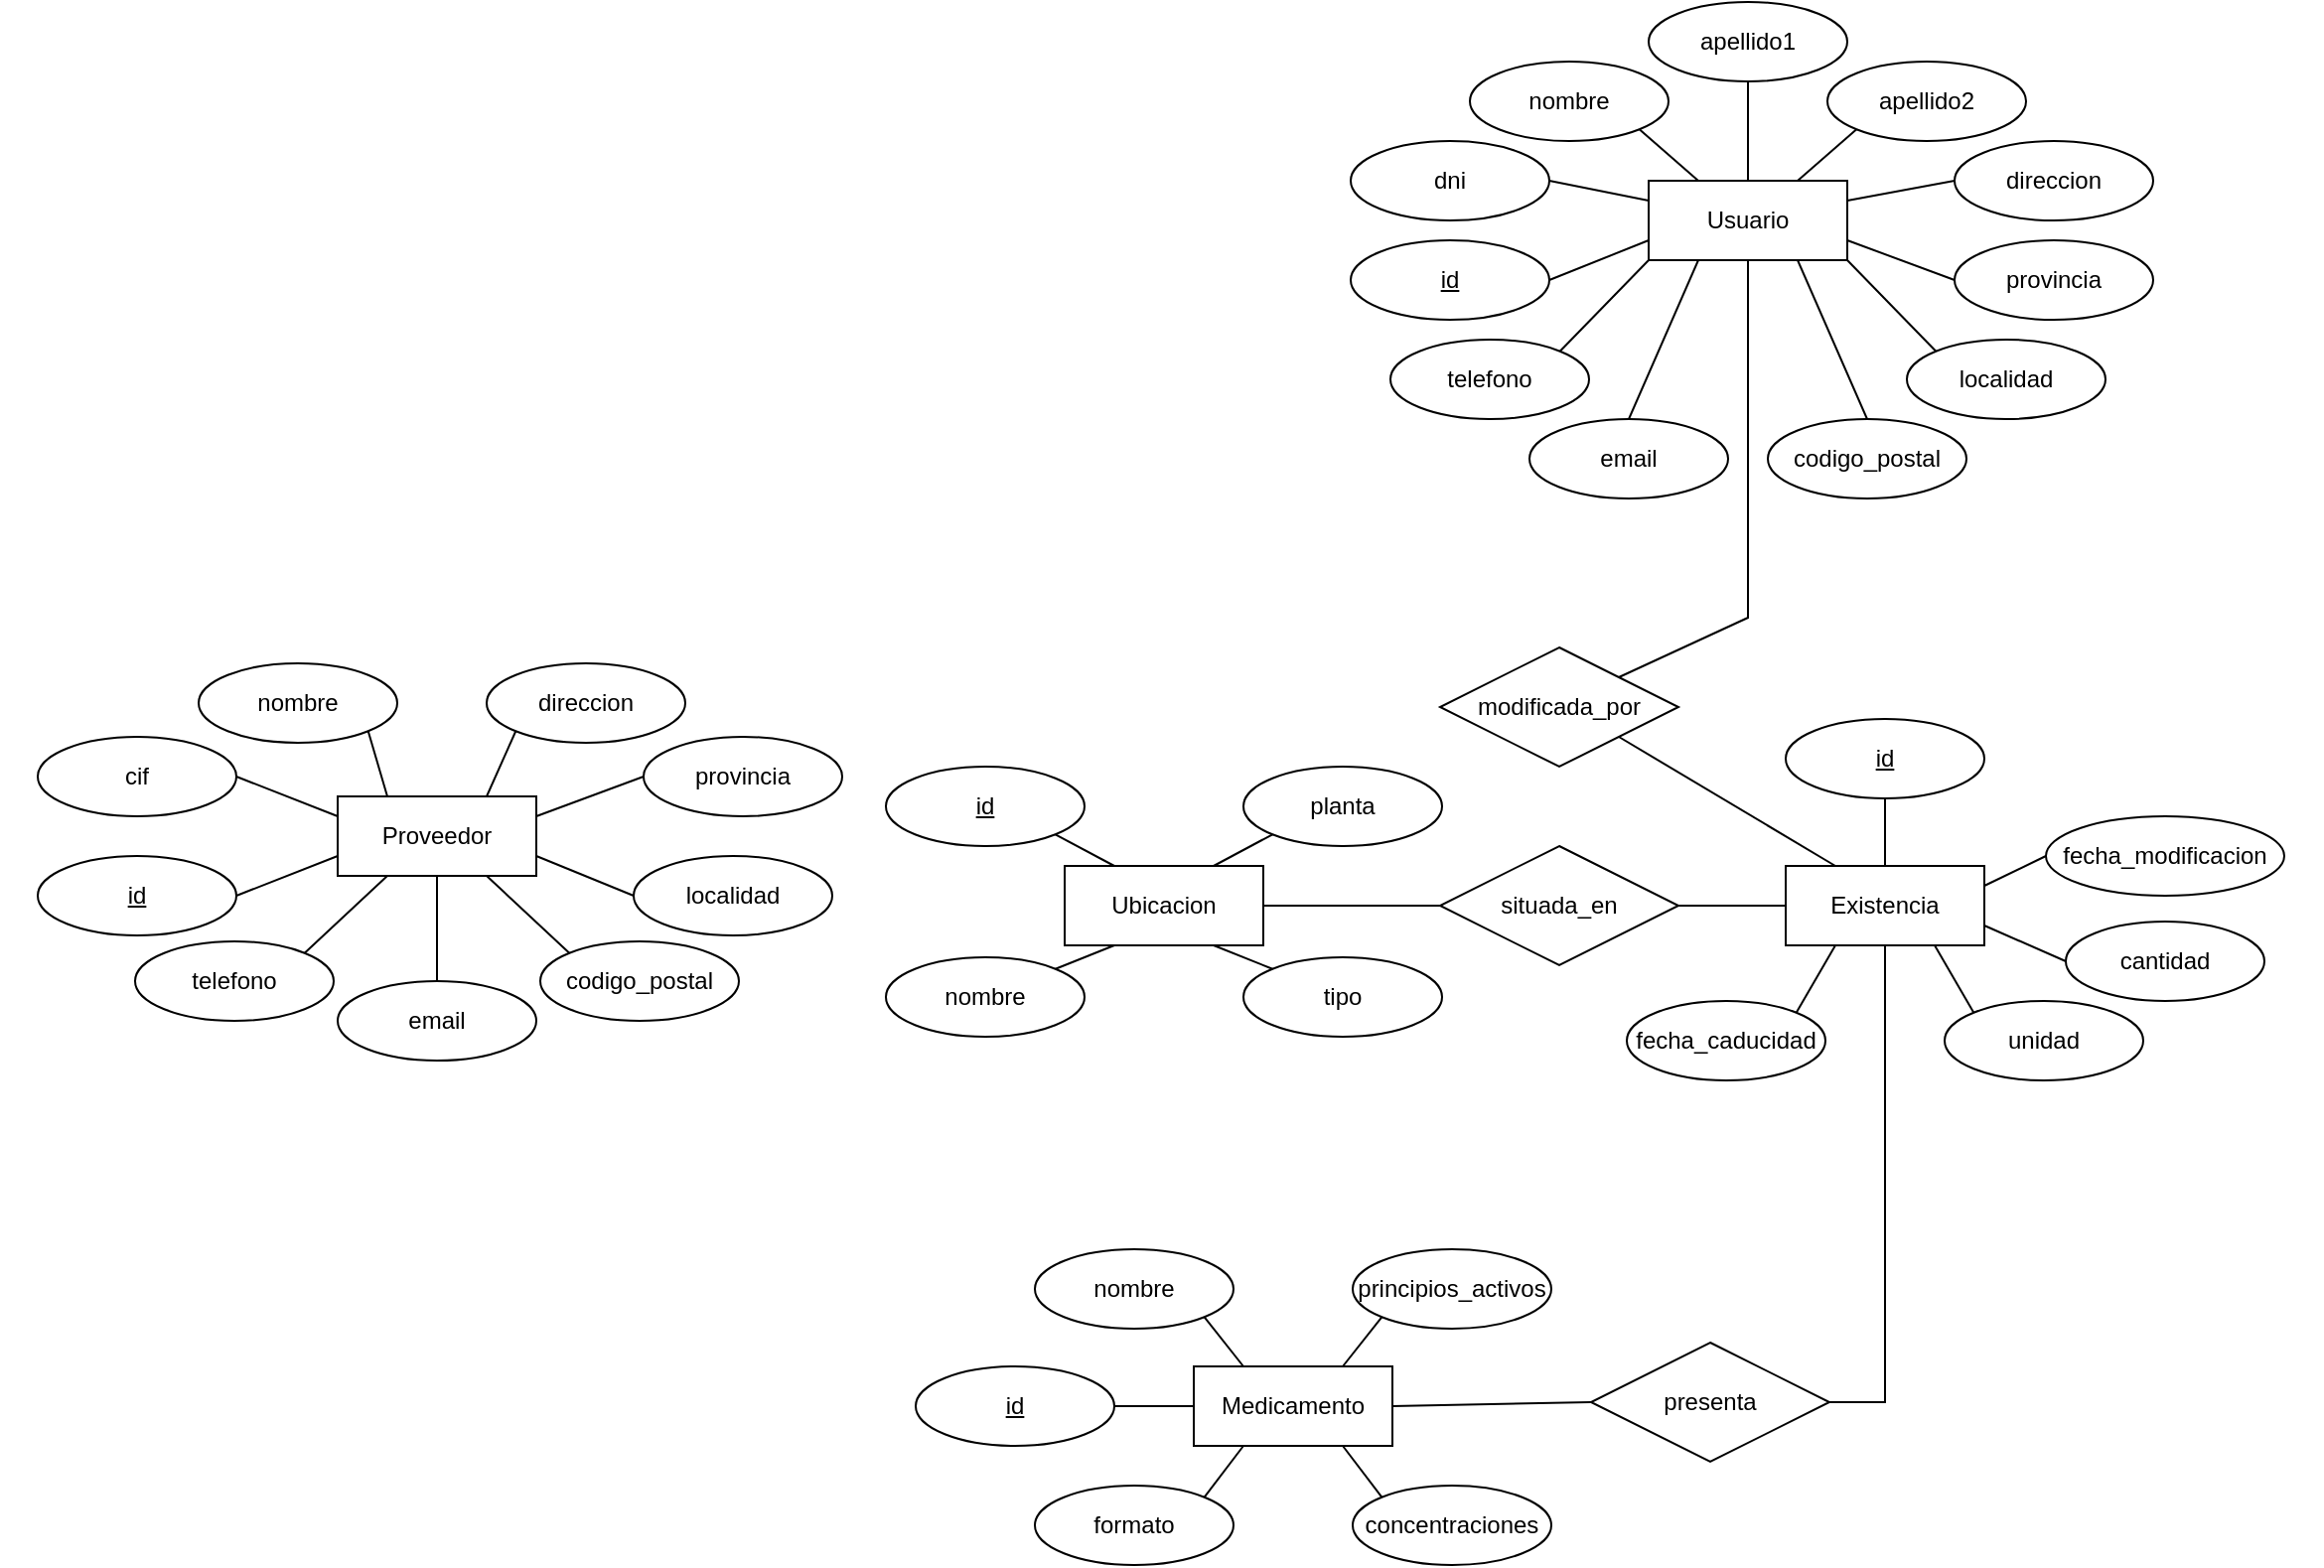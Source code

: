 <mxfile version="24.2.1" type="github">
  <diagram id="R2lEEEUBdFMjLlhIrx00" name="Page-1">
    <mxGraphModel dx="1402" dy="805" grid="1" gridSize="10" guides="1" tooltips="1" connect="1" arrows="1" fold="1" page="1" pageScale="1" pageWidth="1169" pageHeight="827" math="0" shadow="0" extFonts="Permanent Marker^https://fonts.googleapis.com/css?family=Permanent+Marker">
      <root>
        <mxCell id="0" />
        <mxCell id="1" parent="0" />
        <mxCell id="CP5bFm40odVV3JDgffe8-56" value="" style="group" vertex="1" connectable="0" parent="1">
          <mxGeometry y="370" width="440" height="210" as="geometry" />
        </mxCell>
        <mxCell id="CP5bFm40odVV3JDgffe8-29" value="Proveedor" style="whiteSpace=wrap;html=1;align=center;" vertex="1" parent="CP5bFm40odVV3JDgffe8-56">
          <mxGeometry x="170" y="70" width="100" height="40" as="geometry" />
        </mxCell>
        <mxCell id="CP5bFm40odVV3JDgffe8-30" value="&lt;div&gt;nombre&lt;/div&gt;" style="ellipse;whiteSpace=wrap;html=1;align=center;" vertex="1" parent="CP5bFm40odVV3JDgffe8-56">
          <mxGeometry x="100" y="3" width="100" height="40" as="geometry" />
        </mxCell>
        <mxCell id="CP5bFm40odVV3JDgffe8-31" value="cif" style="ellipse;whiteSpace=wrap;html=1;align=center;" vertex="1" parent="CP5bFm40odVV3JDgffe8-56">
          <mxGeometry x="19" y="40" width="100" height="40" as="geometry" />
        </mxCell>
        <mxCell id="CP5bFm40odVV3JDgffe8-32" value="id" style="ellipse;whiteSpace=wrap;html=1;align=center;fontStyle=4;" vertex="1" parent="CP5bFm40odVV3JDgffe8-56">
          <mxGeometry x="19" y="100" width="100" height="40" as="geometry" />
        </mxCell>
        <mxCell id="CP5bFm40odVV3JDgffe8-35" value="direccion" style="ellipse;whiteSpace=wrap;html=1;align=center;" vertex="1" parent="CP5bFm40odVV3JDgffe8-56">
          <mxGeometry x="245" y="3" width="100" height="40" as="geometry" />
        </mxCell>
        <mxCell id="CP5bFm40odVV3JDgffe8-36" value="provincia" style="ellipse;whiteSpace=wrap;html=1;align=center;" vertex="1" parent="CP5bFm40odVV3JDgffe8-56">
          <mxGeometry x="324" y="40" width="100" height="40" as="geometry" />
        </mxCell>
        <mxCell id="CP5bFm40odVV3JDgffe8-37" value="localidad" style="ellipse;whiteSpace=wrap;html=1;align=center;" vertex="1" parent="CP5bFm40odVV3JDgffe8-56">
          <mxGeometry x="319" y="100" width="100" height="40" as="geometry" />
        </mxCell>
        <mxCell id="CP5bFm40odVV3JDgffe8-38" value="codigo_postal" style="ellipse;whiteSpace=wrap;html=1;align=center;" vertex="1" parent="CP5bFm40odVV3JDgffe8-56">
          <mxGeometry x="272" y="143" width="100" height="40" as="geometry" />
        </mxCell>
        <mxCell id="CP5bFm40odVV3JDgffe8-39" value="email" style="ellipse;whiteSpace=wrap;html=1;align=center;" vertex="1" parent="CP5bFm40odVV3JDgffe8-56">
          <mxGeometry x="170" y="163" width="100" height="40" as="geometry" />
        </mxCell>
        <mxCell id="CP5bFm40odVV3JDgffe8-40" value="telefono" style="ellipse;whiteSpace=wrap;html=1;align=center;" vertex="1" parent="CP5bFm40odVV3JDgffe8-56">
          <mxGeometry x="68" y="143" width="100" height="40" as="geometry" />
        </mxCell>
        <mxCell id="CP5bFm40odVV3JDgffe8-41" value="" style="endArrow=none;html=1;rounded=0;exitX=1;exitY=0.5;exitDx=0;exitDy=0;entryX=0;entryY=0.75;entryDx=0;entryDy=0;" edge="1" parent="CP5bFm40odVV3JDgffe8-56" source="CP5bFm40odVV3JDgffe8-32" target="CP5bFm40odVV3JDgffe8-29">
          <mxGeometry relative="1" as="geometry">
            <mxPoint x="470" y="110" as="sourcePoint" />
            <mxPoint x="630" y="110" as="targetPoint" />
          </mxGeometry>
        </mxCell>
        <mxCell id="CP5bFm40odVV3JDgffe8-42" value="" style="endArrow=none;html=1;rounded=0;exitX=1;exitY=0.5;exitDx=0;exitDy=0;entryX=0;entryY=0.25;entryDx=0;entryDy=0;" edge="1" parent="CP5bFm40odVV3JDgffe8-56" source="CP5bFm40odVV3JDgffe8-31" target="CP5bFm40odVV3JDgffe8-29">
          <mxGeometry relative="1" as="geometry">
            <mxPoint x="470" y="110" as="sourcePoint" />
            <mxPoint x="630" y="110" as="targetPoint" />
          </mxGeometry>
        </mxCell>
        <mxCell id="CP5bFm40odVV3JDgffe8-43" value="" style="endArrow=none;html=1;rounded=0;exitX=1;exitY=1;exitDx=0;exitDy=0;entryX=0.25;entryY=0;entryDx=0;entryDy=0;" edge="1" parent="CP5bFm40odVV3JDgffe8-56" source="CP5bFm40odVV3JDgffe8-30" target="CP5bFm40odVV3JDgffe8-29">
          <mxGeometry relative="1" as="geometry">
            <mxPoint x="470" y="110" as="sourcePoint" />
            <mxPoint x="630" y="110" as="targetPoint" />
          </mxGeometry>
        </mxCell>
        <mxCell id="CP5bFm40odVV3JDgffe8-46" value="" style="endArrow=none;html=1;rounded=0;exitX=0.75;exitY=0;exitDx=0;exitDy=0;entryX=0;entryY=1;entryDx=0;entryDy=0;" edge="1" parent="CP5bFm40odVV3JDgffe8-56" source="CP5bFm40odVV3JDgffe8-29" target="CP5bFm40odVV3JDgffe8-35">
          <mxGeometry relative="1" as="geometry">
            <mxPoint x="470" y="110" as="sourcePoint" />
            <mxPoint x="630" y="110" as="targetPoint" />
          </mxGeometry>
        </mxCell>
        <mxCell id="CP5bFm40odVV3JDgffe8-47" value="" style="endArrow=none;html=1;rounded=0;exitX=1;exitY=0.25;exitDx=0;exitDy=0;entryX=0;entryY=0.5;entryDx=0;entryDy=0;" edge="1" parent="CP5bFm40odVV3JDgffe8-56" source="CP5bFm40odVV3JDgffe8-29" target="CP5bFm40odVV3JDgffe8-36">
          <mxGeometry relative="1" as="geometry">
            <mxPoint x="470" y="110" as="sourcePoint" />
            <mxPoint x="630" y="110" as="targetPoint" />
          </mxGeometry>
        </mxCell>
        <mxCell id="CP5bFm40odVV3JDgffe8-48" value="" style="endArrow=none;html=1;rounded=0;exitX=1;exitY=0;exitDx=0;exitDy=0;entryX=0.25;entryY=1;entryDx=0;entryDy=0;" edge="1" parent="CP5bFm40odVV3JDgffe8-56" source="CP5bFm40odVV3JDgffe8-40" target="CP5bFm40odVV3JDgffe8-29">
          <mxGeometry relative="1" as="geometry">
            <mxPoint x="470" y="110" as="sourcePoint" />
            <mxPoint x="630" y="110" as="targetPoint" />
          </mxGeometry>
        </mxCell>
        <mxCell id="CP5bFm40odVV3JDgffe8-49" value="" style="endArrow=none;html=1;rounded=0;entryX=0;entryY=0.5;entryDx=0;entryDy=0;exitX=1;exitY=0.75;exitDx=0;exitDy=0;" edge="1" parent="CP5bFm40odVV3JDgffe8-56" source="CP5bFm40odVV3JDgffe8-29" target="CP5bFm40odVV3JDgffe8-37">
          <mxGeometry relative="1" as="geometry">
            <mxPoint x="270" y="140" as="sourcePoint" />
            <mxPoint x="630" y="110" as="targetPoint" />
          </mxGeometry>
        </mxCell>
        <mxCell id="CP5bFm40odVV3JDgffe8-50" value="" style="endArrow=none;html=1;rounded=0;exitX=0.75;exitY=1;exitDx=0;exitDy=0;entryX=0;entryY=0;entryDx=0;entryDy=0;" edge="1" parent="CP5bFm40odVV3JDgffe8-56" source="CP5bFm40odVV3JDgffe8-29" target="CP5bFm40odVV3JDgffe8-38">
          <mxGeometry relative="1" as="geometry">
            <mxPoint x="470" y="110" as="sourcePoint" />
            <mxPoint x="630" y="110" as="targetPoint" />
          </mxGeometry>
        </mxCell>
        <mxCell id="CP5bFm40odVV3JDgffe8-51" value="" style="endArrow=none;html=1;rounded=0;exitX=0.5;exitY=0;exitDx=0;exitDy=0;entryX=0.5;entryY=1;entryDx=0;entryDy=0;" edge="1" parent="CP5bFm40odVV3JDgffe8-56" source="CP5bFm40odVV3JDgffe8-39" target="CP5bFm40odVV3JDgffe8-29">
          <mxGeometry relative="1" as="geometry">
            <mxPoint x="470" y="110" as="sourcePoint" />
            <mxPoint x="630" y="110" as="targetPoint" />
          </mxGeometry>
        </mxCell>
        <mxCell id="CP5bFm40odVV3JDgffe8-53" style="edgeStyle=orthogonalEdgeStyle;rounded=0;orthogonalLoop=1;jettySize=auto;html=1;exitX=0.5;exitY=1;exitDx=0;exitDy=0;" edge="1" parent="CP5bFm40odVV3JDgffe8-56" source="CP5bFm40odVV3JDgffe8-38" target="CP5bFm40odVV3JDgffe8-38">
          <mxGeometry relative="1" as="geometry" />
        </mxCell>
        <mxCell id="CP5bFm40odVV3JDgffe8-57" value="" style="group" vertex="1" connectable="0" parent="1">
          <mxGeometry x="660" y="40" width="440" height="250" as="geometry" />
        </mxCell>
        <mxCell id="CP5bFm40odVV3JDgffe8-1" value="&lt;div&gt;Usuario&lt;/div&gt;" style="whiteSpace=wrap;html=1;align=center;" vertex="1" parent="CP5bFm40odVV3JDgffe8-57">
          <mxGeometry x="170" y="90" width="100" height="40" as="geometry" />
        </mxCell>
        <mxCell id="CP5bFm40odVV3JDgffe8-2" value="&lt;div&gt;nombre&lt;/div&gt;" style="ellipse;whiteSpace=wrap;html=1;align=center;" vertex="1" parent="CP5bFm40odVV3JDgffe8-57">
          <mxGeometry x="80" y="30" width="100" height="40" as="geometry" />
        </mxCell>
        <mxCell id="CP5bFm40odVV3JDgffe8-3" value="dni" style="ellipse;whiteSpace=wrap;html=1;align=center;" vertex="1" parent="CP5bFm40odVV3JDgffe8-57">
          <mxGeometry x="20" y="70" width="100" height="40" as="geometry" />
        </mxCell>
        <mxCell id="CP5bFm40odVV3JDgffe8-4" value="id" style="ellipse;whiteSpace=wrap;html=1;align=center;fontStyle=4;" vertex="1" parent="CP5bFm40odVV3JDgffe8-57">
          <mxGeometry x="20" y="120" width="100" height="40" as="geometry" />
        </mxCell>
        <mxCell id="CP5bFm40odVV3JDgffe8-5" value="&lt;div&gt;apellido1&lt;/div&gt;" style="ellipse;whiteSpace=wrap;html=1;align=center;" vertex="1" parent="CP5bFm40odVV3JDgffe8-57">
          <mxGeometry x="170" width="100" height="40" as="geometry" />
        </mxCell>
        <mxCell id="CP5bFm40odVV3JDgffe8-6" value="apellido2" style="ellipse;whiteSpace=wrap;html=1;align=center;" vertex="1" parent="CP5bFm40odVV3JDgffe8-57">
          <mxGeometry x="260" y="30" width="100" height="40" as="geometry" />
        </mxCell>
        <mxCell id="CP5bFm40odVV3JDgffe8-7" value="direccion" style="ellipse;whiteSpace=wrap;html=1;align=center;" vertex="1" parent="CP5bFm40odVV3JDgffe8-57">
          <mxGeometry x="324" y="70" width="100" height="40" as="geometry" />
        </mxCell>
        <mxCell id="CP5bFm40odVV3JDgffe8-8" value="provincia" style="ellipse;whiteSpace=wrap;html=1;align=center;" vertex="1" parent="CP5bFm40odVV3JDgffe8-57">
          <mxGeometry x="324" y="120" width="100" height="40" as="geometry" />
        </mxCell>
        <mxCell id="CP5bFm40odVV3JDgffe8-9" value="localidad" style="ellipse;whiteSpace=wrap;html=1;align=center;" vertex="1" parent="CP5bFm40odVV3JDgffe8-57">
          <mxGeometry x="300" y="170" width="100" height="40" as="geometry" />
        </mxCell>
        <mxCell id="CP5bFm40odVV3JDgffe8-10" value="codigo_postal" style="ellipse;whiteSpace=wrap;html=1;align=center;" vertex="1" parent="CP5bFm40odVV3JDgffe8-57">
          <mxGeometry x="230" y="210" width="100" height="40" as="geometry" />
        </mxCell>
        <mxCell id="CP5bFm40odVV3JDgffe8-11" value="email" style="ellipse;whiteSpace=wrap;html=1;align=center;" vertex="1" parent="CP5bFm40odVV3JDgffe8-57">
          <mxGeometry x="110" y="210" width="100" height="40" as="geometry" />
        </mxCell>
        <mxCell id="CP5bFm40odVV3JDgffe8-12" value="telefono" style="ellipse;whiteSpace=wrap;html=1;align=center;" vertex="1" parent="CP5bFm40odVV3JDgffe8-57">
          <mxGeometry x="40" y="170" width="100" height="40" as="geometry" />
        </mxCell>
        <mxCell id="CP5bFm40odVV3JDgffe8-14" value="" style="endArrow=none;html=1;rounded=0;exitX=1;exitY=0.5;exitDx=0;exitDy=0;entryX=0;entryY=0.75;entryDx=0;entryDy=0;" edge="1" parent="CP5bFm40odVV3JDgffe8-57" source="CP5bFm40odVV3JDgffe8-4" target="CP5bFm40odVV3JDgffe8-1">
          <mxGeometry relative="1" as="geometry">
            <mxPoint x="470" y="140" as="sourcePoint" />
            <mxPoint x="630" y="140" as="targetPoint" />
          </mxGeometry>
        </mxCell>
        <mxCell id="CP5bFm40odVV3JDgffe8-16" value="" style="endArrow=none;html=1;rounded=0;exitX=1;exitY=0.5;exitDx=0;exitDy=0;entryX=0;entryY=0.25;entryDx=0;entryDy=0;" edge="1" parent="CP5bFm40odVV3JDgffe8-57" source="CP5bFm40odVV3JDgffe8-3" target="CP5bFm40odVV3JDgffe8-1">
          <mxGeometry relative="1" as="geometry">
            <mxPoint x="470" y="140" as="sourcePoint" />
            <mxPoint x="630" y="140" as="targetPoint" />
          </mxGeometry>
        </mxCell>
        <mxCell id="CP5bFm40odVV3JDgffe8-17" value="" style="endArrow=none;html=1;rounded=0;exitX=1;exitY=1;exitDx=0;exitDy=0;entryX=0.25;entryY=0;entryDx=0;entryDy=0;" edge="1" parent="CP5bFm40odVV3JDgffe8-57" source="CP5bFm40odVV3JDgffe8-2" target="CP5bFm40odVV3JDgffe8-1">
          <mxGeometry relative="1" as="geometry">
            <mxPoint x="470" y="140" as="sourcePoint" />
            <mxPoint x="630" y="140" as="targetPoint" />
          </mxGeometry>
        </mxCell>
        <mxCell id="CP5bFm40odVV3JDgffe8-18" value="" style="endArrow=none;html=1;rounded=0;exitX=0.5;exitY=1;exitDx=0;exitDy=0;entryX=0.5;entryY=0;entryDx=0;entryDy=0;" edge="1" parent="CP5bFm40odVV3JDgffe8-57" source="CP5bFm40odVV3JDgffe8-5" target="CP5bFm40odVV3JDgffe8-1">
          <mxGeometry relative="1" as="geometry">
            <mxPoint x="470" y="140" as="sourcePoint" />
            <mxPoint x="630" y="140" as="targetPoint" />
          </mxGeometry>
        </mxCell>
        <mxCell id="CP5bFm40odVV3JDgffe8-19" value="" style="endArrow=none;html=1;rounded=0;exitX=0.75;exitY=0;exitDx=0;exitDy=0;entryX=0;entryY=1;entryDx=0;entryDy=0;" edge="1" parent="CP5bFm40odVV3JDgffe8-57" source="CP5bFm40odVV3JDgffe8-1" target="CP5bFm40odVV3JDgffe8-6">
          <mxGeometry relative="1" as="geometry">
            <mxPoint x="470" y="140" as="sourcePoint" />
            <mxPoint x="630" y="140" as="targetPoint" />
          </mxGeometry>
        </mxCell>
        <mxCell id="CP5bFm40odVV3JDgffe8-20" value="" style="endArrow=none;html=1;rounded=0;exitX=1;exitY=0.25;exitDx=0;exitDy=0;entryX=0;entryY=0.5;entryDx=0;entryDy=0;" edge="1" parent="CP5bFm40odVV3JDgffe8-57" source="CP5bFm40odVV3JDgffe8-1" target="CP5bFm40odVV3JDgffe8-7">
          <mxGeometry relative="1" as="geometry">
            <mxPoint x="470" y="140" as="sourcePoint" />
            <mxPoint x="630" y="140" as="targetPoint" />
          </mxGeometry>
        </mxCell>
        <mxCell id="CP5bFm40odVV3JDgffe8-21" value="" style="endArrow=none;html=1;rounded=0;exitX=1;exitY=0.75;exitDx=0;exitDy=0;entryX=0;entryY=0.5;entryDx=0;entryDy=0;" edge="1" parent="CP5bFm40odVV3JDgffe8-57" source="CP5bFm40odVV3JDgffe8-1" target="CP5bFm40odVV3JDgffe8-8">
          <mxGeometry relative="1" as="geometry">
            <mxPoint x="470" y="140" as="sourcePoint" />
            <mxPoint x="630" y="140" as="targetPoint" />
          </mxGeometry>
        </mxCell>
        <mxCell id="CP5bFm40odVV3JDgffe8-22" value="" style="endArrow=none;html=1;rounded=0;exitX=1;exitY=0;exitDx=0;exitDy=0;entryX=0;entryY=1;entryDx=0;entryDy=0;" edge="1" parent="CP5bFm40odVV3JDgffe8-57" source="CP5bFm40odVV3JDgffe8-12" target="CP5bFm40odVV3JDgffe8-1">
          <mxGeometry relative="1" as="geometry">
            <mxPoint x="470" y="140" as="sourcePoint" />
            <mxPoint x="630" y="140" as="targetPoint" />
          </mxGeometry>
        </mxCell>
        <mxCell id="CP5bFm40odVV3JDgffe8-23" value="" style="endArrow=none;html=1;rounded=0;entryX=0;entryY=0;entryDx=0;entryDy=0;exitX=1;exitY=1;exitDx=0;exitDy=0;" edge="1" parent="CP5bFm40odVV3JDgffe8-57" source="CP5bFm40odVV3JDgffe8-1" target="CP5bFm40odVV3JDgffe8-9">
          <mxGeometry relative="1" as="geometry">
            <mxPoint x="270" y="170" as="sourcePoint" />
            <mxPoint x="630" y="140" as="targetPoint" />
          </mxGeometry>
        </mxCell>
        <mxCell id="CP5bFm40odVV3JDgffe8-24" value="" style="endArrow=none;html=1;rounded=0;exitX=0.75;exitY=1;exitDx=0;exitDy=0;entryX=0.5;entryY=0;entryDx=0;entryDy=0;" edge="1" parent="CP5bFm40odVV3JDgffe8-57" source="CP5bFm40odVV3JDgffe8-1" target="CP5bFm40odVV3JDgffe8-10">
          <mxGeometry relative="1" as="geometry">
            <mxPoint x="470" y="140" as="sourcePoint" />
            <mxPoint x="630" y="140" as="targetPoint" />
          </mxGeometry>
        </mxCell>
        <mxCell id="CP5bFm40odVV3JDgffe8-25" value="" style="endArrow=none;html=1;rounded=0;exitX=0.5;exitY=0;exitDx=0;exitDy=0;entryX=0.25;entryY=1;entryDx=0;entryDy=0;" edge="1" parent="CP5bFm40odVV3JDgffe8-57" source="CP5bFm40odVV3JDgffe8-11" target="CP5bFm40odVV3JDgffe8-1">
          <mxGeometry relative="1" as="geometry">
            <mxPoint x="470" y="140" as="sourcePoint" />
            <mxPoint x="630" y="140" as="targetPoint" />
          </mxGeometry>
        </mxCell>
        <mxCell id="CP5bFm40odVV3JDgffe8-67" value="" style="group" vertex="1" connectable="0" parent="1">
          <mxGeometry x="426" y="425" width="330" height="150" as="geometry" />
        </mxCell>
        <mxCell id="CP5bFm40odVV3JDgffe8-55" value="Ubicacion" style="whiteSpace=wrap;html=1;align=center;" vertex="1" parent="CP5bFm40odVV3JDgffe8-67">
          <mxGeometry x="110" y="50" width="100" height="40" as="geometry" />
        </mxCell>
        <mxCell id="CP5bFm40odVV3JDgffe8-58" value="id" style="ellipse;whiteSpace=wrap;html=1;align=center;fontStyle=4;" vertex="1" parent="CP5bFm40odVV3JDgffe8-67">
          <mxGeometry x="20" width="100" height="40" as="geometry" />
        </mxCell>
        <mxCell id="CP5bFm40odVV3JDgffe8-59" value="nombre" style="ellipse;whiteSpace=wrap;html=1;align=center;" vertex="1" parent="CP5bFm40odVV3JDgffe8-67">
          <mxGeometry x="20" y="96" width="100" height="40" as="geometry" />
        </mxCell>
        <mxCell id="CP5bFm40odVV3JDgffe8-60" value="planta" style="ellipse;whiteSpace=wrap;html=1;align=center;" vertex="1" parent="CP5bFm40odVV3JDgffe8-67">
          <mxGeometry x="200" width="100" height="40" as="geometry" />
        </mxCell>
        <mxCell id="CP5bFm40odVV3JDgffe8-61" value="tipo" style="ellipse;whiteSpace=wrap;html=1;align=center;" vertex="1" parent="CP5bFm40odVV3JDgffe8-67">
          <mxGeometry x="200" y="96" width="100" height="40" as="geometry" />
        </mxCell>
        <mxCell id="CP5bFm40odVV3JDgffe8-62" value="" style="endArrow=none;html=1;rounded=0;exitX=0;exitY=1;exitDx=0;exitDy=0;entryX=0.75;entryY=0;entryDx=0;entryDy=0;" edge="1" parent="CP5bFm40odVV3JDgffe8-67" source="CP5bFm40odVV3JDgffe8-60" target="CP5bFm40odVV3JDgffe8-55">
          <mxGeometry relative="1" as="geometry">
            <mxPoint x="440" y="-130" as="sourcePoint" />
            <mxPoint x="600" y="-130" as="targetPoint" />
          </mxGeometry>
        </mxCell>
        <mxCell id="CP5bFm40odVV3JDgffe8-63" value="" style="endArrow=none;html=1;rounded=0;exitX=1;exitY=1;exitDx=0;exitDy=0;entryX=0.25;entryY=0;entryDx=0;entryDy=0;" edge="1" parent="CP5bFm40odVV3JDgffe8-67" source="CP5bFm40odVV3JDgffe8-58" target="CP5bFm40odVV3JDgffe8-55">
          <mxGeometry relative="1" as="geometry">
            <mxPoint x="440" y="-130" as="sourcePoint" />
            <mxPoint x="600" y="-130" as="targetPoint" />
          </mxGeometry>
        </mxCell>
        <mxCell id="CP5bFm40odVV3JDgffe8-64" value="" style="endArrow=none;html=1;rounded=0;exitX=0.75;exitY=1;exitDx=0;exitDy=0;entryX=0;entryY=0;entryDx=0;entryDy=0;" edge="1" parent="CP5bFm40odVV3JDgffe8-67" source="CP5bFm40odVV3JDgffe8-55" target="CP5bFm40odVV3JDgffe8-61">
          <mxGeometry relative="1" as="geometry">
            <mxPoint x="440" y="-130" as="sourcePoint" />
            <mxPoint x="600" y="-130" as="targetPoint" />
          </mxGeometry>
        </mxCell>
        <mxCell id="CP5bFm40odVV3JDgffe8-65" value="" style="endArrow=none;html=1;rounded=0;exitX=0.25;exitY=1;exitDx=0;exitDy=0;entryX=1;entryY=0;entryDx=0;entryDy=0;" edge="1" parent="CP5bFm40odVV3JDgffe8-67" source="CP5bFm40odVV3JDgffe8-55" target="CP5bFm40odVV3JDgffe8-59">
          <mxGeometry relative="1" as="geometry">
            <mxPoint x="440" y="-130" as="sourcePoint" />
            <mxPoint x="600" y="-130" as="targetPoint" />
          </mxGeometry>
        </mxCell>
        <mxCell id="CP5bFm40odVV3JDgffe8-80" value="" style="group" vertex="1" connectable="0" parent="1">
          <mxGeometry x="441" y="665" width="360" height="162" as="geometry" />
        </mxCell>
        <mxCell id="CP5bFm40odVV3JDgffe8-68" value="Medicamento" style="whiteSpace=wrap;html=1;align=center;" vertex="1" parent="CP5bFm40odVV3JDgffe8-80">
          <mxGeometry x="160" y="62" width="100" height="40" as="geometry" />
        </mxCell>
        <mxCell id="CP5bFm40odVV3JDgffe8-69" value="nombre" style="ellipse;whiteSpace=wrap;html=1;align=center;" vertex="1" parent="CP5bFm40odVV3JDgffe8-80">
          <mxGeometry x="80" y="3" width="100" height="40" as="geometry" />
        </mxCell>
        <mxCell id="CP5bFm40odVV3JDgffe8-70" value="&lt;div&gt;principios_activos&lt;/div&gt;" style="ellipse;whiteSpace=wrap;html=1;align=center;" vertex="1" parent="CP5bFm40odVV3JDgffe8-80">
          <mxGeometry x="240" y="3" width="100" height="40" as="geometry" />
        </mxCell>
        <mxCell id="CP5bFm40odVV3JDgffe8-71" value="concentraciones" style="ellipse;whiteSpace=wrap;html=1;align=center;" vertex="1" parent="CP5bFm40odVV3JDgffe8-80">
          <mxGeometry x="240" y="122" width="100" height="40" as="geometry" />
        </mxCell>
        <mxCell id="CP5bFm40odVV3JDgffe8-72" value="formato" style="ellipse;whiteSpace=wrap;html=1;align=center;" vertex="1" parent="CP5bFm40odVV3JDgffe8-80">
          <mxGeometry x="80" y="122" width="100" height="40" as="geometry" />
        </mxCell>
        <mxCell id="CP5bFm40odVV3JDgffe8-73" value="id" style="ellipse;whiteSpace=wrap;html=1;align=center;fontStyle=4;" vertex="1" parent="CP5bFm40odVV3JDgffe8-80">
          <mxGeometry x="20" y="62" width="100" height="40" as="geometry" />
        </mxCell>
        <mxCell id="CP5bFm40odVV3JDgffe8-74" value="" style="endArrow=none;html=1;rounded=0;exitX=1;exitY=0.5;exitDx=0;exitDy=0;entryX=0;entryY=0.5;entryDx=0;entryDy=0;" edge="1" parent="CP5bFm40odVV3JDgffe8-80" source="CP5bFm40odVV3JDgffe8-73" target="CP5bFm40odVV3JDgffe8-68">
          <mxGeometry relative="1" as="geometry">
            <mxPoint x="450" y="-8" as="sourcePoint" />
            <mxPoint x="610" y="-8" as="targetPoint" />
          </mxGeometry>
        </mxCell>
        <mxCell id="CP5bFm40odVV3JDgffe8-75" value="" style="endArrow=none;html=1;rounded=0;exitX=1;exitY=1;exitDx=0;exitDy=0;entryX=0.25;entryY=0;entryDx=0;entryDy=0;" edge="1" parent="CP5bFm40odVV3JDgffe8-80" source="CP5bFm40odVV3JDgffe8-69" target="CP5bFm40odVV3JDgffe8-68">
          <mxGeometry relative="1" as="geometry">
            <mxPoint x="450" y="-8" as="sourcePoint" />
            <mxPoint x="610" y="-8" as="targetPoint" />
          </mxGeometry>
        </mxCell>
        <mxCell id="CP5bFm40odVV3JDgffe8-76" value="" style="endArrow=none;html=1;rounded=0;exitX=0;exitY=1;exitDx=0;exitDy=0;entryX=0.75;entryY=0;entryDx=0;entryDy=0;" edge="1" parent="CP5bFm40odVV3JDgffe8-80" source="CP5bFm40odVV3JDgffe8-70" target="CP5bFm40odVV3JDgffe8-68">
          <mxGeometry relative="1" as="geometry">
            <mxPoint x="450" y="-8" as="sourcePoint" />
            <mxPoint x="610" y="-8" as="targetPoint" />
          </mxGeometry>
        </mxCell>
        <mxCell id="CP5bFm40odVV3JDgffe8-77" value="" style="endArrow=none;html=1;rounded=0;entryX=0;entryY=0;entryDx=0;entryDy=0;exitX=0.75;exitY=1;exitDx=0;exitDy=0;" edge="1" parent="CP5bFm40odVV3JDgffe8-80" source="CP5bFm40odVV3JDgffe8-68" target="CP5bFm40odVV3JDgffe8-71">
          <mxGeometry relative="1" as="geometry">
            <mxPoint x="450" y="-8" as="sourcePoint" />
            <mxPoint x="610" y="-8" as="targetPoint" />
          </mxGeometry>
        </mxCell>
        <mxCell id="CP5bFm40odVV3JDgffe8-78" value="" style="endArrow=none;html=1;rounded=0;exitX=1;exitY=0;exitDx=0;exitDy=0;entryX=0.25;entryY=1;entryDx=0;entryDy=0;" edge="1" parent="CP5bFm40odVV3JDgffe8-80" source="CP5bFm40odVV3JDgffe8-72" target="CP5bFm40odVV3JDgffe8-68">
          <mxGeometry relative="1" as="geometry">
            <mxPoint x="450" y="-8" as="sourcePoint" />
            <mxPoint x="610" y="-8" as="targetPoint" />
          </mxGeometry>
        </mxCell>
        <mxCell id="CP5bFm40odVV3JDgffe8-92" value="situada_en" style="shape=rhombus;perimeter=rhombusPerimeter;whiteSpace=wrap;html=1;align=center;" vertex="1" parent="1">
          <mxGeometry x="725" y="465" width="120" height="60" as="geometry" />
        </mxCell>
        <mxCell id="CP5bFm40odVV3JDgffe8-93" value="" style="group" vertex="1" connectable="0" parent="1">
          <mxGeometry x="819" y="385" width="350" height="220" as="geometry" />
        </mxCell>
        <mxCell id="CP5bFm40odVV3JDgffe8-81" value="&lt;div&gt;Existencia&lt;/div&gt;" style="whiteSpace=wrap;html=1;align=center;" vertex="1" parent="CP5bFm40odVV3JDgffe8-93">
          <mxGeometry x="80" y="90" width="100" height="40" as="geometry" />
        </mxCell>
        <mxCell id="CP5bFm40odVV3JDgffe8-82" value="id" style="ellipse;whiteSpace=wrap;html=1;align=center;fontStyle=4;" vertex="1" parent="CP5bFm40odVV3JDgffe8-93">
          <mxGeometry x="80" y="16" width="100" height="40" as="geometry" />
        </mxCell>
        <mxCell id="CP5bFm40odVV3JDgffe8-83" value="fecha_modificacion" style="ellipse;whiteSpace=wrap;html=1;align=center;" vertex="1" parent="CP5bFm40odVV3JDgffe8-93">
          <mxGeometry x="211" y="65" width="120" height="40" as="geometry" />
        </mxCell>
        <mxCell id="CP5bFm40odVV3JDgffe8-84" value="cantidad" style="ellipse;whiteSpace=wrap;html=1;align=center;" vertex="1" parent="CP5bFm40odVV3JDgffe8-93">
          <mxGeometry x="221" y="118" width="100" height="40" as="geometry" />
        </mxCell>
        <mxCell id="CP5bFm40odVV3JDgffe8-85" value="unidad" style="ellipse;whiteSpace=wrap;html=1;align=center;" vertex="1" parent="CP5bFm40odVV3JDgffe8-93">
          <mxGeometry x="160" y="158" width="100" height="40" as="geometry" />
        </mxCell>
        <mxCell id="CP5bFm40odVV3JDgffe8-86" value="fecha_caducidad" style="ellipse;whiteSpace=wrap;html=1;align=center;" vertex="1" parent="CP5bFm40odVV3JDgffe8-93">
          <mxGeometry y="158" width="100" height="40" as="geometry" />
        </mxCell>
        <mxCell id="CP5bFm40odVV3JDgffe8-87" value="" style="endArrow=none;html=1;rounded=0;entryX=0.5;entryY=0;entryDx=0;entryDy=0;exitX=0.5;exitY=1;exitDx=0;exitDy=0;" edge="1" parent="CP5bFm40odVV3JDgffe8-93" source="CP5bFm40odVV3JDgffe8-82" target="CP5bFm40odVV3JDgffe8-81">
          <mxGeometry relative="1" as="geometry">
            <mxPoint x="30" y="50" as="sourcePoint" />
            <mxPoint x="190" y="50" as="targetPoint" />
          </mxGeometry>
        </mxCell>
        <mxCell id="CP5bFm40odVV3JDgffe8-88" value="" style="endArrow=none;html=1;rounded=0;entryX=0;entryY=0.5;entryDx=0;entryDy=0;exitX=1;exitY=0.25;exitDx=0;exitDy=0;" edge="1" parent="CP5bFm40odVV3JDgffe8-93" source="CP5bFm40odVV3JDgffe8-81" target="CP5bFm40odVV3JDgffe8-83">
          <mxGeometry relative="1" as="geometry">
            <mxPoint x="30" y="50" as="sourcePoint" />
            <mxPoint x="190" y="50" as="targetPoint" />
          </mxGeometry>
        </mxCell>
        <mxCell id="CP5bFm40odVV3JDgffe8-89" value="" style="endArrow=none;html=1;rounded=0;entryX=0;entryY=0.5;entryDx=0;entryDy=0;exitX=1;exitY=0.75;exitDx=0;exitDy=0;" edge="1" parent="CP5bFm40odVV3JDgffe8-93" source="CP5bFm40odVV3JDgffe8-81" target="CP5bFm40odVV3JDgffe8-84">
          <mxGeometry relative="1" as="geometry">
            <mxPoint x="30" y="50" as="sourcePoint" />
            <mxPoint x="190" y="50" as="targetPoint" />
          </mxGeometry>
        </mxCell>
        <mxCell id="CP5bFm40odVV3JDgffe8-90" value="" style="endArrow=none;html=1;rounded=0;entryX=0.25;entryY=1;entryDx=0;entryDy=0;exitX=1;exitY=0;exitDx=0;exitDy=0;" edge="1" parent="CP5bFm40odVV3JDgffe8-93" source="CP5bFm40odVV3JDgffe8-86" target="CP5bFm40odVV3JDgffe8-81">
          <mxGeometry relative="1" as="geometry">
            <mxPoint x="30" y="50" as="sourcePoint" />
            <mxPoint x="190" y="50" as="targetPoint" />
          </mxGeometry>
        </mxCell>
        <mxCell id="CP5bFm40odVV3JDgffe8-91" value="" style="endArrow=none;html=1;rounded=0;entryX=0;entryY=0;entryDx=0;entryDy=0;exitX=0.75;exitY=1;exitDx=0;exitDy=0;" edge="1" parent="CP5bFm40odVV3JDgffe8-93" source="CP5bFm40odVV3JDgffe8-81" target="CP5bFm40odVV3JDgffe8-85">
          <mxGeometry relative="1" as="geometry">
            <mxPoint x="30" y="50" as="sourcePoint" />
            <mxPoint x="190" y="50" as="targetPoint" />
          </mxGeometry>
        </mxCell>
        <mxCell id="CP5bFm40odVV3JDgffe8-94" value="presenta" style="shape=rhombus;perimeter=rhombusPerimeter;whiteSpace=wrap;html=1;align=center;" vertex="1" parent="1">
          <mxGeometry x="801" y="715" width="120" height="60" as="geometry" />
        </mxCell>
        <mxCell id="CP5bFm40odVV3JDgffe8-95" value="" style="endArrow=none;html=1;rounded=0;entryX=0.5;entryY=1;entryDx=0;entryDy=0;exitX=1;exitY=0.5;exitDx=0;exitDy=0;" edge="1" parent="1" source="CP5bFm40odVV3JDgffe8-94" target="CP5bFm40odVV3JDgffe8-81">
          <mxGeometry relative="1" as="geometry">
            <mxPoint x="790" y="525" as="sourcePoint" />
            <mxPoint x="950" y="525" as="targetPoint" />
            <Array as="points">
              <mxPoint x="949" y="745" />
            </Array>
          </mxGeometry>
        </mxCell>
        <mxCell id="CP5bFm40odVV3JDgffe8-96" value="" style="endArrow=none;html=1;rounded=0;entryX=0;entryY=0.5;entryDx=0;entryDy=0;exitX=1;exitY=0.5;exitDx=0;exitDy=0;" edge="1" parent="1" source="CP5bFm40odVV3JDgffe8-68" target="CP5bFm40odVV3JDgffe8-94">
          <mxGeometry relative="1" as="geometry">
            <mxPoint x="790" y="525" as="sourcePoint" />
            <mxPoint x="950" y="525" as="targetPoint" />
          </mxGeometry>
        </mxCell>
        <mxCell id="CP5bFm40odVV3JDgffe8-97" value="" style="endArrow=none;html=1;rounded=0;entryX=0;entryY=0.5;entryDx=0;entryDy=0;exitX=1;exitY=0.5;exitDx=0;exitDy=0;" edge="1" parent="1" source="CP5bFm40odVV3JDgffe8-92" target="CP5bFm40odVV3JDgffe8-81">
          <mxGeometry relative="1" as="geometry">
            <mxPoint x="790" y="525" as="sourcePoint" />
            <mxPoint x="950" y="525" as="targetPoint" />
          </mxGeometry>
        </mxCell>
        <mxCell id="CP5bFm40odVV3JDgffe8-98" value="" style="endArrow=none;html=1;rounded=0;entryX=0;entryY=0.5;entryDx=0;entryDy=0;exitX=1;exitY=0.5;exitDx=0;exitDy=0;" edge="1" parent="1" source="CP5bFm40odVV3JDgffe8-55" target="CP5bFm40odVV3JDgffe8-92">
          <mxGeometry relative="1" as="geometry">
            <mxPoint x="790" y="525" as="sourcePoint" />
            <mxPoint x="950" y="525" as="targetPoint" />
          </mxGeometry>
        </mxCell>
        <mxCell id="CP5bFm40odVV3JDgffe8-99" value="modificada_por" style="shape=rhombus;perimeter=rhombusPerimeter;whiteSpace=wrap;html=1;align=center;" vertex="1" parent="1">
          <mxGeometry x="725" y="365" width="120" height="60" as="geometry" />
        </mxCell>
        <mxCell id="CP5bFm40odVV3JDgffe8-100" value="" style="endArrow=none;html=1;rounded=0;exitX=1;exitY=1;exitDx=0;exitDy=0;entryX=0.25;entryY=0;entryDx=0;entryDy=0;" edge="1" parent="1" source="CP5bFm40odVV3JDgffe8-99" target="CP5bFm40odVV3JDgffe8-81">
          <mxGeometry relative="1" as="geometry">
            <mxPoint x="790" y="445" as="sourcePoint" />
            <mxPoint x="950" y="445" as="targetPoint" />
          </mxGeometry>
        </mxCell>
        <mxCell id="CP5bFm40odVV3JDgffe8-101" value="" style="endArrow=none;html=1;rounded=0;entryX=1;entryY=0;entryDx=0;entryDy=0;exitX=0.5;exitY=1;exitDx=0;exitDy=0;" edge="1" parent="1" source="CP5bFm40odVV3JDgffe8-1" target="CP5bFm40odVV3JDgffe8-99">
          <mxGeometry relative="1" as="geometry">
            <mxPoint x="790" y="445" as="sourcePoint" />
            <mxPoint x="950" y="445" as="targetPoint" />
            <Array as="points">
              <mxPoint x="880" y="350" />
            </Array>
          </mxGeometry>
        </mxCell>
      </root>
    </mxGraphModel>
  </diagram>
</mxfile>
